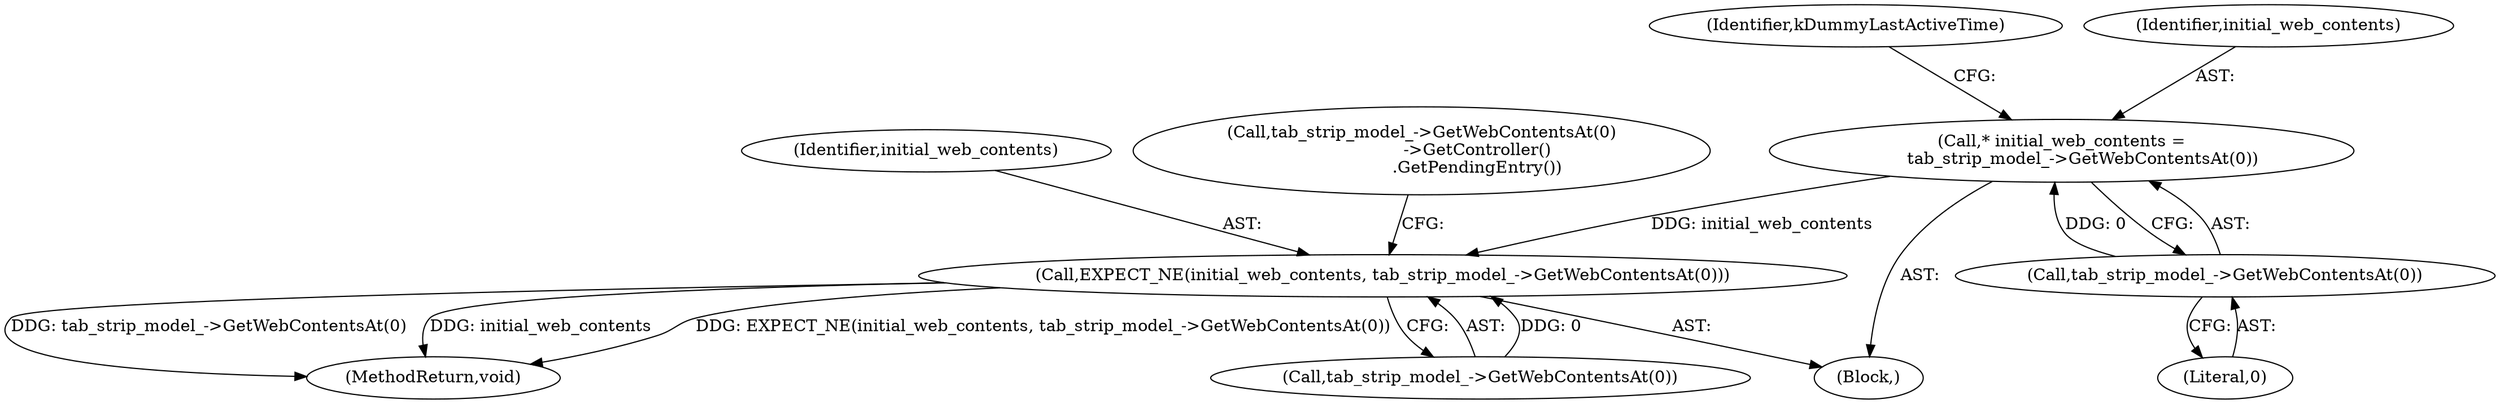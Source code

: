 digraph "0_Chrome_7394cf6f43d7a86630d3eb1c728fd63c621b5530_10@pointer" {
"1000125" [label="(Call,* initial_web_contents =\n        tab_strip_model_->GetWebContentsAt(0))"];
"1000127" [label="(Call,tab_strip_model_->GetWebContentsAt(0))"];
"1000142" [label="(Call,EXPECT_NE(initial_web_contents, tab_strip_model_->GetWebContentsAt(0)))"];
"1000103" [label="(Block,)"];
"1000144" [label="(Call,tab_strip_model_->GetWebContentsAt(0))"];
"1000147" [label="(Call,tab_strip_model_->GetWebContentsAt(0)\n                     ->GetController()\n                     .GetPendingEntry())"];
"1000128" [label="(Literal,0)"];
"1000130" [label="(Identifier,kDummyLastActiveTime)"];
"1000125" [label="(Call,* initial_web_contents =\n        tab_strip_model_->GetWebContentsAt(0))"];
"1000142" [label="(Call,EXPECT_NE(initial_web_contents, tab_strip_model_->GetWebContentsAt(0)))"];
"1000126" [label="(Identifier,initial_web_contents)"];
"1000153" [label="(MethodReturn,void)"];
"1000143" [label="(Identifier,initial_web_contents)"];
"1000127" [label="(Call,tab_strip_model_->GetWebContentsAt(0))"];
"1000125" -> "1000103"  [label="AST: "];
"1000125" -> "1000127"  [label="CFG: "];
"1000126" -> "1000125"  [label="AST: "];
"1000127" -> "1000125"  [label="AST: "];
"1000130" -> "1000125"  [label="CFG: "];
"1000127" -> "1000125"  [label="DDG: 0"];
"1000125" -> "1000142"  [label="DDG: initial_web_contents"];
"1000127" -> "1000128"  [label="CFG: "];
"1000128" -> "1000127"  [label="AST: "];
"1000142" -> "1000103"  [label="AST: "];
"1000142" -> "1000144"  [label="CFG: "];
"1000143" -> "1000142"  [label="AST: "];
"1000144" -> "1000142"  [label="AST: "];
"1000147" -> "1000142"  [label="CFG: "];
"1000142" -> "1000153"  [label="DDG: EXPECT_NE(initial_web_contents, tab_strip_model_->GetWebContentsAt(0))"];
"1000142" -> "1000153"  [label="DDG: tab_strip_model_->GetWebContentsAt(0)"];
"1000142" -> "1000153"  [label="DDG: initial_web_contents"];
"1000144" -> "1000142"  [label="DDG: 0"];
}
